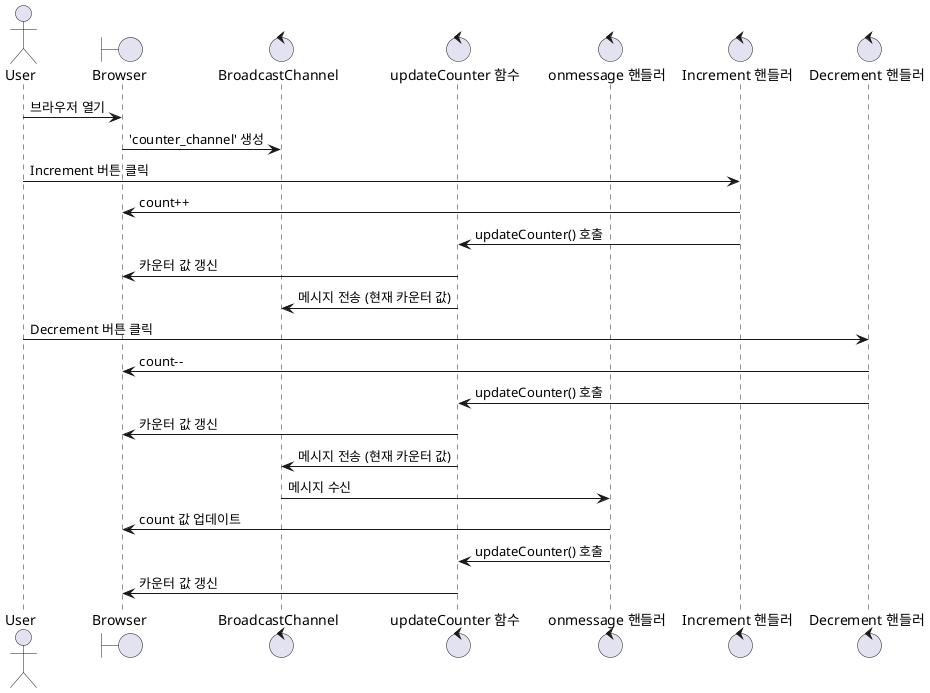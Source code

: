 @startuml
actor User as 사용자
boundary Browser as 브라우저
control BroadcastChannel as 채널
control CounterUpdateFunction as "updateCounter 함수"
control OnMessageHandler as "onmessage 핸들러"
control IncrementHandler as "Increment 핸들러"
control DecrementHandler as "Decrement 핸들러"

사용자 -> 브라우저 : 브라우저 열기
브라우저 -> 채널 : 'counter_channel' 생성

사용자 -> IncrementHandler : Increment 버튼 클릭
IncrementHandler -> 브라우저 : count++
IncrementHandler -> CounterUpdateFunction : updateCounter() 호출
CounterUpdateFunction -> 브라우저 : 카운터 값 갱신
CounterUpdateFunction -> 채널 : 메시지 전송 (현재 카운터 값)

사용자 -> DecrementHandler : Decrement 버튼 클릭
DecrementHandler -> 브라우저 : count--
DecrementHandler -> CounterUpdateFunction : updateCounter() 호출
CounterUpdateFunction -> 브라우저 : 카운터 값 갱신
CounterUpdateFunction -> 채널 : 메시지 전송 (현재 카운터 값)

채널 -> OnMessageHandler : 메시지 수신
OnMessageHandler -> 브라우저 : count 값 업데이트
OnMessageHandler -> CounterUpdateFunction : updateCounter() 호출
CounterUpdateFunction -> 브라우저 : 카운터 값 갱신

@enduml
